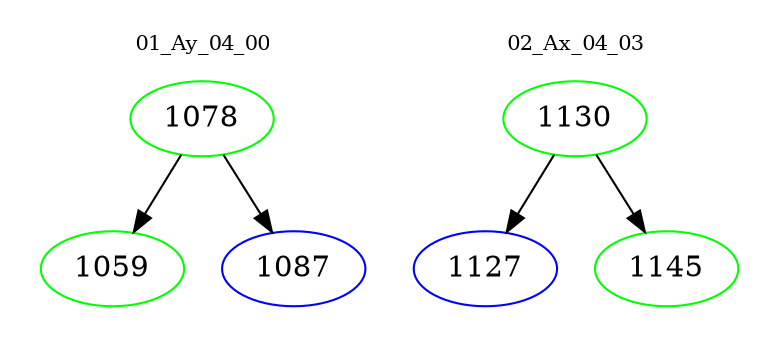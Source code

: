 digraph{
subgraph cluster_0 {
color = white
label = "01_Ay_04_00";
fontsize=10;
T0_1078 [label="1078", color="green"]
T0_1078 -> T0_1059 [color="black"]
T0_1059 [label="1059", color="green"]
T0_1078 -> T0_1087 [color="black"]
T0_1087 [label="1087", color="blue"]
}
subgraph cluster_1 {
color = white
label = "02_Ax_04_03";
fontsize=10;
T1_1130 [label="1130", color="green"]
T1_1130 -> T1_1127 [color="black"]
T1_1127 [label="1127", color="blue"]
T1_1130 -> T1_1145 [color="black"]
T1_1145 [label="1145", color="green"]
}
}
